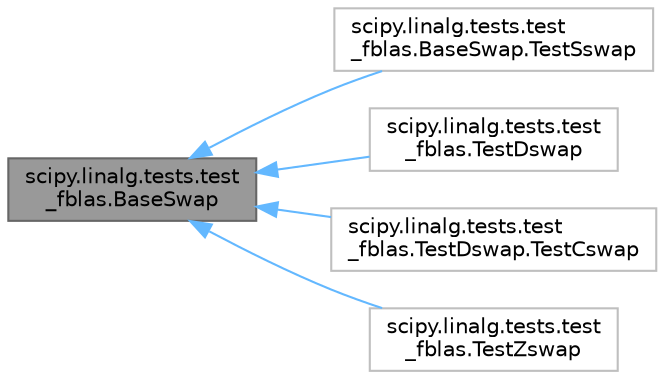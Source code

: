 digraph "scipy.linalg.tests.test_fblas.BaseSwap"
{
 // LATEX_PDF_SIZE
  bgcolor="transparent";
  edge [fontname=Helvetica,fontsize=10,labelfontname=Helvetica,labelfontsize=10];
  node [fontname=Helvetica,fontsize=10,shape=box,height=0.2,width=0.4];
  rankdir="LR";
  Node1 [id="Node000001",label="scipy.linalg.tests.test\l_fblas.BaseSwap",height=0.2,width=0.4,color="gray40", fillcolor="grey60", style="filled", fontcolor="black",tooltip=" "];
  Node1 -> Node2 [id="edge1_Node000001_Node000002",dir="back",color="steelblue1",style="solid",tooltip=" "];
  Node2 [id="Node000002",label="scipy.linalg.tests.test\l_fblas.BaseSwap.TestSswap",height=0.2,width=0.4,color="grey75", fillcolor="white", style="filled",URL="$d3/dcc/classscipy_1_1linalg_1_1tests_1_1test__fblas_1_1BaseSwap_1_1TestSswap.html",tooltip=" "];
  Node1 -> Node3 [id="edge2_Node000001_Node000003",dir="back",color="steelblue1",style="solid",tooltip=" "];
  Node3 [id="Node000003",label="scipy.linalg.tests.test\l_fblas.TestDswap",height=0.2,width=0.4,color="grey75", fillcolor="white", style="filled",URL="$db/dd9/classscipy_1_1linalg_1_1tests_1_1test__fblas_1_1TestDswap.html",tooltip=" "];
  Node1 -> Node4 [id="edge3_Node000001_Node000004",dir="back",color="steelblue1",style="solid",tooltip=" "];
  Node4 [id="Node000004",label="scipy.linalg.tests.test\l_fblas.TestDswap.TestCswap",height=0.2,width=0.4,color="grey75", fillcolor="white", style="filled",URL="$dc/d1e/classscipy_1_1linalg_1_1tests_1_1test__fblas_1_1TestDswap_1_1TestCswap.html",tooltip=" "];
  Node1 -> Node5 [id="edge4_Node000001_Node000005",dir="back",color="steelblue1",style="solid",tooltip=" "];
  Node5 [id="Node000005",label="scipy.linalg.tests.test\l_fblas.TestZswap",height=0.2,width=0.4,color="grey75", fillcolor="white", style="filled",URL="$d1/d45/classscipy_1_1linalg_1_1tests_1_1test__fblas_1_1TestZswap.html",tooltip=" "];
}
